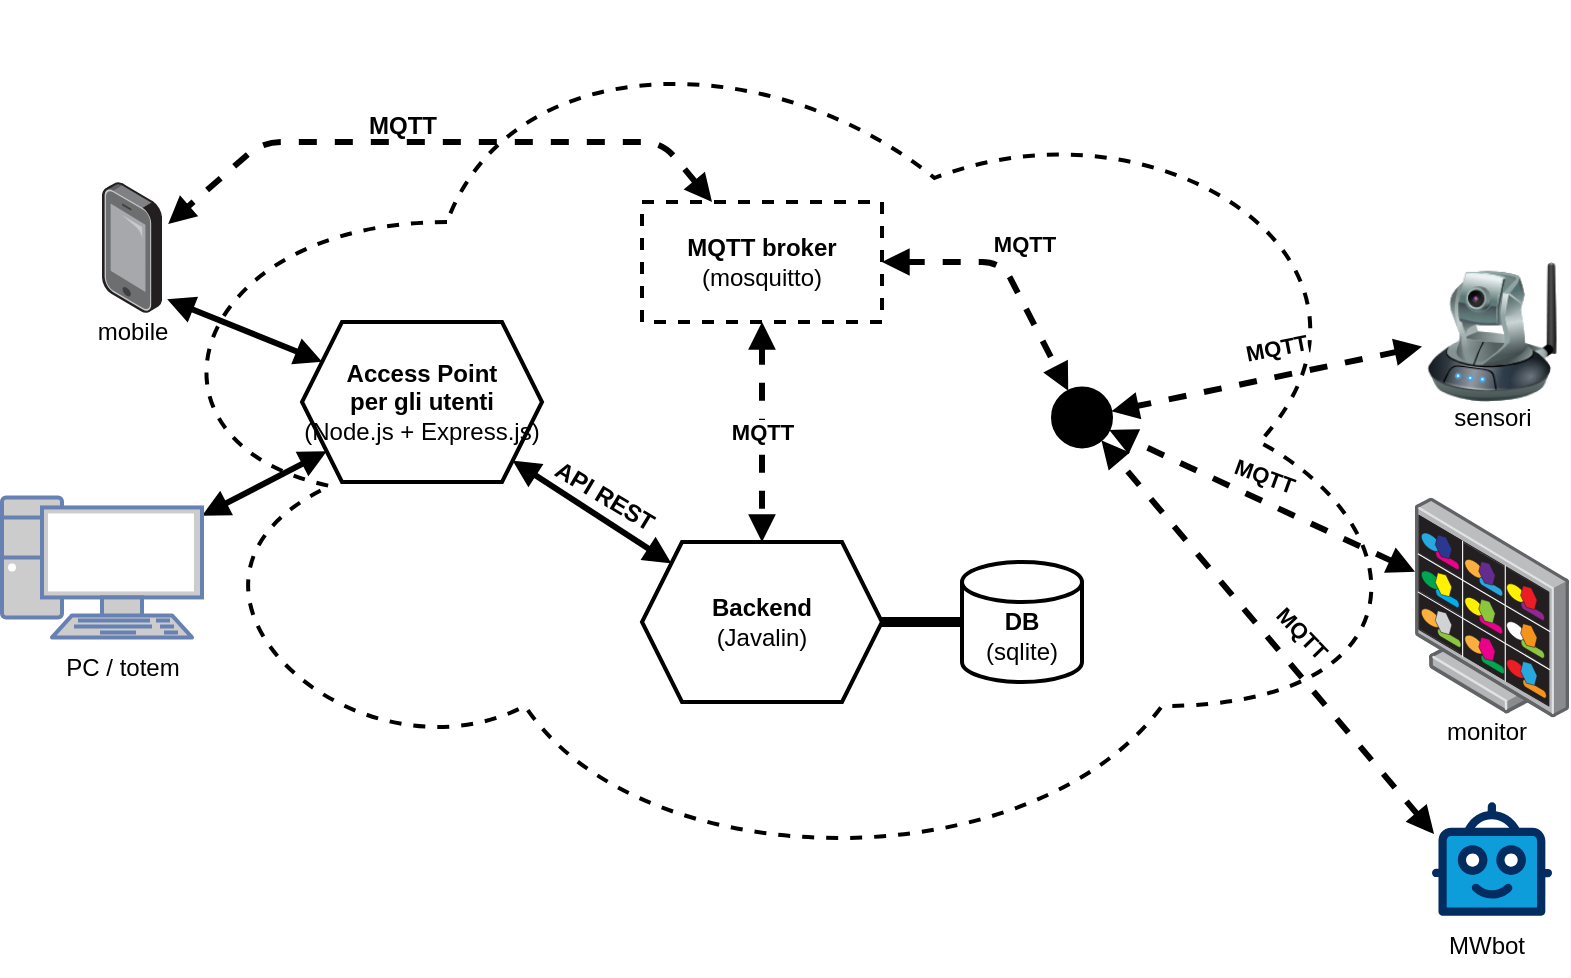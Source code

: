 <mxfile scale="1" border="10">
    <diagram id="PsLG1nvYOHh64BqABNhy" name="Page-1">
        <mxGraphModel dx="1166" dy="783" grid="1" gridSize="10" guides="1" tooltips="1" connect="1" arrows="1" fold="1" page="1" pageScale="1" pageWidth="850" pageHeight="1100" background="#ffffff" math="0" shadow="0">
            <root>
                <mxCell id="0"/>
                <mxCell id="1" parent="0"/>
                <mxCell id="75" value="" style="ellipse;shape=cloud;whiteSpace=wrap;html=1;dashed=1;strokeWidth=2;" parent="1" vertex="1">
                    <mxGeometry x="90" y="40" width="650" height="440" as="geometry"/>
                </mxCell>
                <mxCell id="76" value="&lt;b&gt;&lt;br&gt;DB&lt;/b&gt;&lt;div&gt;(sqlite)&lt;/div&gt;" style="strokeWidth=2;html=1;shape=mxgraph.flowchart.database;whiteSpace=wrap;" parent="1" vertex="1">
                    <mxGeometry x="510" y="320" width="60" height="60" as="geometry"/>
                </mxCell>
                <mxCell id="84" value="" style="edgeStyle=none;html=1;strokeWidth=3;endArrow=block;endFill=1;startArrow=block;startFill=1;" parent="1" source="78" target="82" edge="1">
                    <mxGeometry x="-0.094" y="-21" relative="1" as="geometry">
                        <Array as="points"/>
                        <mxPoint as="offset"/>
                    </mxGeometry>
                </mxCell>
                <mxCell id="86" value="" style="edgeStyle=none;html=1;strokeWidth=3;startArrow=block;startFill=1;endArrow=block;endFill=1;dashed=1;entryX=1.103;entryY=0.321;entryDx=0;entryDy=0;entryPerimeter=0;" parent="1" source="98" target="81" edge="1">
                    <mxGeometry x="0.292" y="-25" relative="1" as="geometry">
                        <Array as="points">
                            <mxPoint x="360" y="110"/>
                            <mxPoint x="160" y="110"/>
                        </Array>
                        <mxPoint as="offset"/>
                    </mxGeometry>
                </mxCell>
                <mxCell id="78" value="&lt;b&gt;Access Point&lt;br&gt;per gli utenti&lt;/b&gt;&lt;br&gt;(Node.js + Express.js)" style="shape=hexagon;perimeter=hexagonPerimeter2;whiteSpace=wrap;html=1;fixedSize=1;strokeWidth=2;" parent="1" vertex="1">
                    <mxGeometry x="180" y="200.0" width="120" height="80" as="geometry"/>
                </mxCell>
                <mxCell id="85" style="edgeStyle=none;html=1;strokeWidth=3;startArrow=block;startFill=1;endArrow=block;endFill=1;" parent="1" source="79" target="78" edge="1">
                    <mxGeometry relative="1" as="geometry"/>
                </mxCell>
                <mxCell id="79" value="" style="fontColor=#0066CC;verticalAlign=top;verticalLabelPosition=bottom;labelPosition=center;align=center;html=1;outlineConnect=0;fillColor=#CCCCCC;strokeColor=#6881B3;gradientColor=none;gradientDirection=north;strokeWidth=2;shape=mxgraph.networks.pc;" parent="1" vertex="1">
                    <mxGeometry x="30" y="287.72" width="100" height="70" as="geometry"/>
                </mxCell>
                <mxCell id="81" value="" style="points=[];aspect=fixed;html=1;align=center;shadow=0;dashed=0;image;image=img/lib/allied_telesis/computer_and_terminals/Smartphone.svg;" parent="1" vertex="1">
                    <mxGeometry x="80" y="130" width="30" height="65.45" as="geometry"/>
                </mxCell>
                <mxCell id="83" style="edgeStyle=none;html=1;endArrow=none;endFill=0;strokeWidth=5;" parent="1" source="82" target="76" edge="1">
                    <mxGeometry relative="1" as="geometry"/>
                </mxCell>
                <mxCell id="82" value="&lt;b&gt;Backend&lt;/b&gt;&lt;br&gt;(Javalin)" style="shape=hexagon;perimeter=hexagonPerimeter2;whiteSpace=wrap;html=1;fixedSize=1;strokeWidth=2;" parent="1" vertex="1">
                    <mxGeometry x="350" y="310" width="120" height="80" as="geometry"/>
                </mxCell>
                <mxCell id="89" value="&lt;b&gt;MQTT&lt;/b&gt;" style="edgeStyle=none;html=1;dashed=1;strokeWidth=3;startArrow=block;startFill=1;endArrow=block;endFill=1;" parent="1" source="98" target="82" edge="1">
                    <mxGeometry relative="1" as="geometry"/>
                </mxCell>
                <mxCell id="90" value="" style="image;html=1;image=img/lib/clip_art/networking/Ip_Camera_128x128.png;strokeWidth=2;" parent="1" vertex="1">
                    <mxGeometry x="740" y="170" width="70" height="70" as="geometry"/>
                </mxCell>
                <mxCell id="91" value="" style="points=[];aspect=fixed;html=1;align=center;shadow=0;dashed=0;image;image=img/lib/allied_telesis/security/DVS_Surveillance_Monitor.svg;strokeWidth=2;" parent="1" vertex="1">
                    <mxGeometry x="736.5" y="287.72" width="77" height="110" as="geometry"/>
                </mxCell>
                <mxCell id="92" style="edgeStyle=none;html=1;strokeWidth=3;startArrow=block;startFill=1;endArrow=block;endFill=1;dashed=1;" parent="1" source="91" target="119" edge="1">
                    <mxGeometry relative="1" as="geometry">
                        <mxPoint x="204.934" y="279.867" as="sourcePoint"/>
                        <mxPoint x="110" y="342.784" as="targetPoint"/>
                    </mxGeometry>
                </mxCell>
                <mxCell id="104" value="&lt;b&gt;MQTT&lt;/b&gt;" style="edgeLabel;html=1;align=center;verticalAlign=middle;resizable=0;points=[];rotation=20;" parent="92" vertex="1" connectable="0">
                    <mxGeometry x="-0.147" y="-2" relative="1" as="geometry">
                        <mxPoint x="-11" y="-16" as="offset"/>
                    </mxGeometry>
                </mxCell>
                <mxCell id="93" value="" style="edgeStyle=none;html=1;strokeWidth=3;startArrow=block;startFill=1;endArrow=block;endFill=1;dashed=1;" parent="1" source="90" target="119" edge="1">
                    <mxGeometry x="-1" y="-83" relative="1" as="geometry">
                        <mxPoint x="750" y="342.695" as="sourcePoint"/>
                        <mxPoint x="636.523" y="276.953" as="targetPoint"/>
                        <mxPoint x="27" y="-1" as="offset"/>
                    </mxGeometry>
                </mxCell>
                <mxCell id="106" value="&lt;b&gt;MQTT&lt;/b&gt;" style="edgeLabel;html=1;align=center;verticalAlign=middle;resizable=0;points=[];rotation=349;" parent="93" vertex="1" connectable="0">
                    <mxGeometry x="-0.34" y="1" relative="1" as="geometry">
                        <mxPoint x="-22" y="-11" as="offset"/>
                    </mxGeometry>
                </mxCell>
                <mxCell id="94" value="&lt;b&gt;API REST&lt;/b&gt;" style="text;html=1;align=center;verticalAlign=middle;resizable=0;points=[];autosize=1;strokeColor=none;fillColor=none;rotation=31;" parent="1" vertex="1">
                    <mxGeometry x="291" y="272" width="80" height="30" as="geometry"/>
                </mxCell>
                <mxCell id="98" value="&lt;b style=&quot;border-color: var(--border-color);&quot;&gt;MQTT broker&lt;/b&gt;&lt;br style=&quot;border-color: var(--border-color);&quot;&gt;(mosquitto)" style="whiteSpace=wrap;html=1;strokeWidth=2;dashed=1;" parent="1" vertex="1">
                    <mxGeometry x="350" y="140" width="120" height="60" as="geometry"/>
                </mxCell>
                <mxCell id="100" style="edgeStyle=none;html=1;dashed=1;strokeWidth=3;startArrow=block;startFill=1;endArrow=block;endFill=1;exitX=1;exitY=0.5;exitDx=0;exitDy=0;" parent="1" source="98" target="119" edge="1">
                    <mxGeometry relative="1" as="geometry">
                        <mxPoint x="240.833" y="102" as="sourcePoint"/>
                        <mxPoint x="392.222" y="320" as="targetPoint"/>
                        <Array as="points">
                            <mxPoint x="530" y="170"/>
                        </Array>
                    </mxGeometry>
                </mxCell>
                <mxCell id="102" value="&lt;b&gt;MQTT&lt;/b&gt;" style="edgeLabel;html=1;align=center;verticalAlign=middle;resizable=0;points=[];" parent="100" vertex="1" connectable="0">
                    <mxGeometry x="0.225" y="3" relative="1" as="geometry">
                        <mxPoint x="-2" y="-27" as="offset"/>
                    </mxGeometry>
                </mxCell>
                <mxCell id="107" value="&lt;b&gt;MQTT&lt;/b&gt;" style="text;html=1;align=center;verticalAlign=middle;resizable=0;points=[];autosize=1;strokeColor=none;fillColor=none;rotation=0;" parent="1" vertex="1">
                    <mxGeometry x="200" y="87" width="60" height="30" as="geometry"/>
                </mxCell>
                <mxCell id="108" value="" style="edgeStyle=none;html=1;strokeWidth=3;startArrow=block;startFill=1;endArrow=block;endFill=1;entryX=1.087;entryY=0.896;entryDx=0;entryDy=0;entryPerimeter=0;" parent="1" source="78" target="81" edge="1">
                    <mxGeometry x="0.292" y="-25" relative="1" as="geometry">
                        <mxPoint x="385" y="150" as="sourcePoint"/>
                        <mxPoint x="120" y="122.558" as="targetPoint"/>
                        <Array as="points"/>
                        <mxPoint as="offset"/>
                    </mxGeometry>
                </mxCell>
                <mxCell id="109" value="sensori" style="text;html=1;align=center;verticalAlign=middle;resizable=0;points=[];autosize=1;strokeColor=none;fillColor=none;" parent="1" vertex="1">
                    <mxGeometry x="745" y="232.72" width="60" height="30" as="geometry"/>
                </mxCell>
                <mxCell id="110" value="monitor" style="text;html=1;align=center;verticalAlign=middle;resizable=0;points=[];autosize=1;strokeColor=none;fillColor=none;" parent="1" vertex="1">
                    <mxGeometry x="736.5" y="390" width="70" height="30" as="geometry"/>
                </mxCell>
                <mxCell id="111" value="mobile" style="text;html=1;align=center;verticalAlign=middle;resizable=0;points=[];autosize=1;strokeColor=none;fillColor=none;" parent="1" vertex="1">
                    <mxGeometry x="65" y="190" width="60" height="30" as="geometry"/>
                </mxCell>
                <mxCell id="112" value="PC /&amp;nbsp;&lt;span style=&quot;background-color: transparent;&quot;&gt;totem&lt;/span&gt;" style="text;html=1;align=center;verticalAlign=middle;resizable=0;points=[];autosize=1;strokeColor=none;fillColor=none;" parent="1" vertex="1">
                    <mxGeometry x="50" y="357.72" width="80" height="30" as="geometry"/>
                </mxCell>
                <mxCell id="115" value="" style="verticalLabelPosition=bottom;aspect=fixed;html=1;shape=mxgraph.salesforce.bots;" parent="1" vertex="1">
                    <mxGeometry x="745" y="440" width="60" height="57" as="geometry"/>
                </mxCell>
                <mxCell id="116" value="MWbot" style="text;html=1;align=center;verticalAlign=middle;resizable=0;points=[];autosize=1;strokeColor=none;fillColor=none;" parent="1" vertex="1">
                    <mxGeometry x="741.5" y="497" width="60" height="30" as="geometry"/>
                </mxCell>
                <mxCell id="117" style="edgeStyle=none;html=1;strokeWidth=3;startArrow=block;startFill=1;endArrow=block;endFill=1;dashed=1;exitX=0.017;exitY=0.28;exitDx=0;exitDy=0;exitPerimeter=0;" parent="1" source="115" target="119" edge="1">
                    <mxGeometry relative="1" as="geometry">
                        <mxPoint x="747" y="335" as="sourcePoint"/>
                        <mxPoint x="629" y="280" as="targetPoint"/>
                    </mxGeometry>
                </mxCell>
                <mxCell id="118" value="&lt;b&gt;MQTT&lt;/b&gt;" style="edgeLabel;html=1;align=center;verticalAlign=middle;resizable=0;points=[];rotation=46;" parent="117" vertex="1" connectable="0">
                    <mxGeometry x="-0.147" y="-2" relative="1" as="geometry">
                        <mxPoint x="3" y="-16" as="offset"/>
                    </mxGeometry>
                </mxCell>
                <mxCell id="119" value="" style="ellipse;fillColor=strokeColor;html=1;" parent="1" vertex="1">
                    <mxGeometry x="555" y="232.72" width="30" height="30" as="geometry"/>
                </mxCell>
            </root>
        </mxGraphModel>
    </diagram>
</mxfile>
